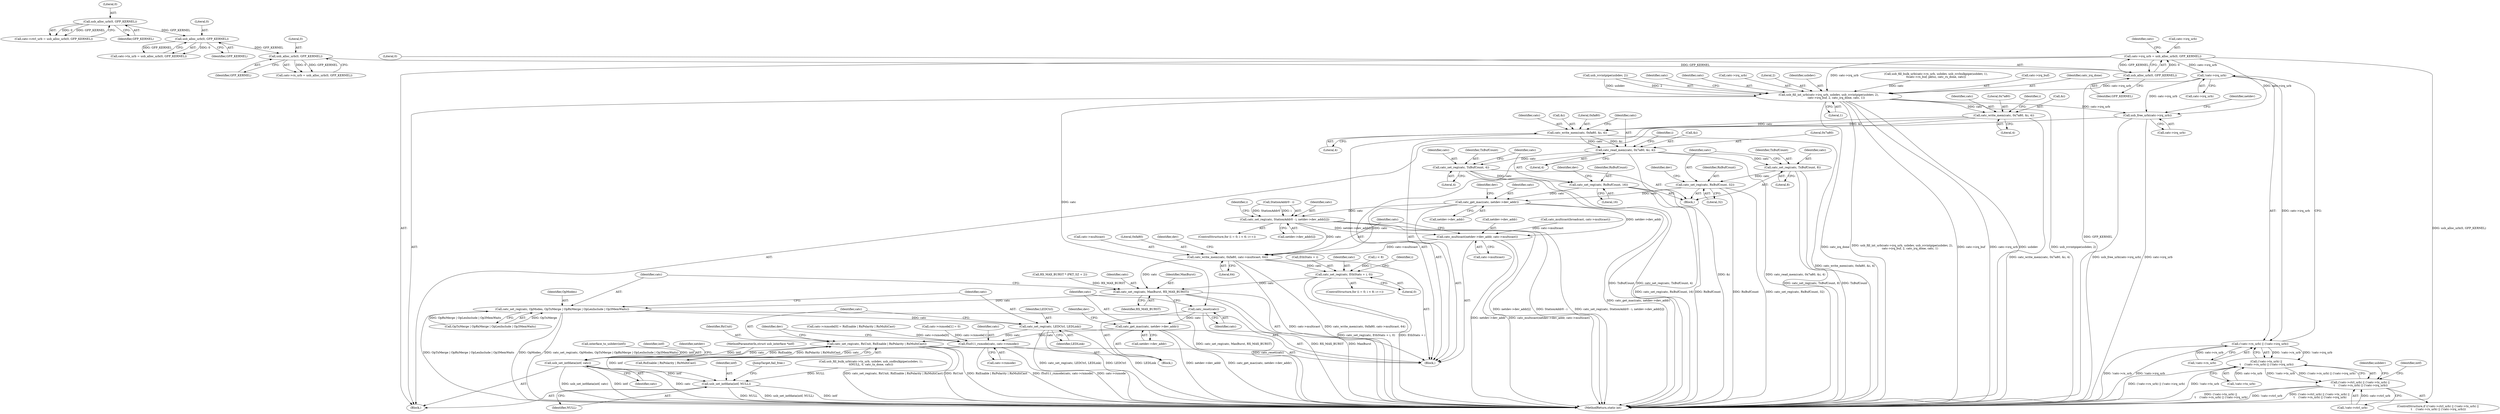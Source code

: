 digraph "0_linux_2d6a0e9de03ee658a9adc3bfb2f0ca55dff1e478@pointer" {
"1000258" [label="(Call,!catc->irq_urb)"];
"1000235" [label="(Call,catc->irq_urb = usb_alloc_urb(0, GFP_KERNEL))"];
"1000239" [label="(Call,usb_alloc_urb(0, GFP_KERNEL))"];
"1000232" [label="(Call,usb_alloc_urb(0, GFP_KERNEL))"];
"1000225" [label="(Call,usb_alloc_urb(0, GFP_KERNEL))"];
"1000218" [label="(Call,usb_alloc_urb(0, GFP_KERNEL))"];
"1000253" [label="(Call,(!catc->rx_urb) || (!catc->irq_urb))"];
"1000248" [label="(Call,(!catc->tx_urb) || \n\t    (!catc->rx_urb) || (!catc->irq_urb))"];
"1000243" [label="(Call,(!catc->ctrl_urb) || (!catc->tx_urb) || \n\t    (!catc->rx_urb) || (!catc->irq_urb))"];
"1000369" [label="(Call,usb_fill_int_urb(catc->irq_urb, usbdev, usb_rcvintpipe(usbdev, 2),\n                 catc->irq_buf, 2, catc_irq_done, catc, 1))"];
"1000396" [label="(Call,catc_write_mem(catc, 0x7a80, &i, 4))"];
"1000405" [label="(Call,catc_write_mem(catc, 0xfa80, &i, 4))"];
"1000411" [label="(Call,catc_read_mem(catc, 0x7a80, &i, 4))"];
"1000421" [label="(Call,catc_set_reg(catc, TxBufCount, 8))"];
"1000425" [label="(Call,catc_set_reg(catc, RxBufCount, 32))"];
"1000456" [label="(Call,catc_get_mac(catc, netdev->dev_addr))"];
"1000473" [label="(Call,catc_set_reg(catc, StationAddr0 - i, netdev->dev_addr[i]))"];
"1000493" [label="(Call,catc_multicast(netdev->dev_addr, catc->multicast))"];
"1000500" [label="(Call,catc_write_mem(catc, 0xfa80, catc->multicast, 64))"];
"1000519" [label="(Call,catc_set_reg(catc, EthStats + i, 0))"];
"1000533" [label="(Call,catc_set_reg(catc, MaxBurst, RX_MAX_BURST))"];
"1000537" [label="(Call,catc_set_reg(catc, OpModes, OpTxMerge | OpRxMerge | OpLenInclude | Op3MemWaits))"];
"1000547" [label="(Call,catc_set_reg(catc, LEDCtrl, LEDLink))"];
"1000551" [label="(Call,catc_set_reg(catc, RxUnit, RxEnable | RxPolarity | RxMultiCast))"];
"1000600" [label="(Call,usb_set_intfdata(intf, catc))"];
"1000619" [label="(Call,usb_set_intfdata(intf, NULL))"];
"1000441" [label="(Call,catc_set_reg(catc, TxBufCount, 4))"];
"1000445" [label="(Call,catc_set_reg(catc, RxBufCount, 16))"];
"1000564" [label="(Call,catc_reset(catc))"];
"1000566" [label="(Call,catc_get_mac(catc, netdev->dev_addr))"];
"1000592" [label="(Call,f5u011_rxmode(catc, catc->rxmode))"];
"1000635" [label="(Call,usb_free_urb(catc->irq_urb))"];
"1000441" [label="(Call,catc_set_reg(catc, TxBufCount, 4))"];
"1000219" [label="(Literal,0)"];
"1000457" [label="(Identifier,catc)"];
"1000253" [label="(Call,(!catc->rx_urb) || (!catc->irq_urb))"];
"1000389" [label="(Block,)"];
"1000246" [label="(Identifier,catc)"];
"1000520" [label="(Identifier,catc)"];
"1000243" [label="(Call,(!catc->ctrl_urb) || (!catc->tx_urb) || \n\t    (!catc->rx_urb) || (!catc->irq_urb))"];
"1000585" [label="(Call,catc->rxmode[1] = 0)"];
"1000538" [label="(Identifier,catc)"];
"1000325" [label="(Call,RX_MAX_BURST * (PKT_SZ + 2))"];
"1000524" [label="(Literal,0)"];
"1000422" [label="(Identifier,catc)"];
"1000418" [label="(Identifier,i)"];
"1000533" [label="(Call,catc_set_reg(catc, MaxBurst, RX_MAX_BURST))"];
"1000427" [label="(Identifier,RxBufCount)"];
"1000514" [label="(Call,i < 8)"];
"1000448" [label="(Literal,16)"];
"1000497" [label="(Call,catc->multicast)"];
"1000458" [label="(Call,netdev->dev_addr)"];
"1000444" [label="(Literal,4)"];
"1000551" [label="(Call,catc_set_reg(catc, RxUnit, RxEnable | RxPolarity | RxMultiCast))"];
"1000225" [label="(Call,usb_alloc_urb(0, GFP_KERNEL))"];
"1000493" [label="(Call,catc_multicast(netdev->dev_addr, catc->multicast))"];
"1000343" [label="(Call,usb_fill_bulk_urb(catc->tx_urb, usbdev, usb_sndbulkpipe(usbdev, 1),\n\t\tNULL, 0, catc_tx_done, catc))"];
"1000397" [label="(Identifier,catc)"];
"1000501" [label="(Identifier,catc)"];
"1000643" [label="(MethodReturn,static int)"];
"1000635" [label="(Call,usb_free_urb(catc->irq_urb))"];
"1000567" [label="(Identifier,catc)"];
"1000601" [label="(Identifier,intf)"];
"1000604" [label="(Identifier,netdev)"];
"1000500" [label="(Call,catc_write_mem(catc, 0xfa80, catc->multicast, 64))"];
"1000369" [label="(Call,usb_fill_int_urb(catc->irq_urb, usbdev, usb_rcvintpipe(usbdev, 2),\n                 catc->irq_buf, 2, catc_irq_done, catc, 1))"];
"1000534" [label="(Identifier,catc)"];
"1000381" [label="(Identifier,catc_irq_done)"];
"1000374" [label="(Call,usb_rcvintpipe(usbdev, 2))"];
"1000235" [label="(Call,catc->irq_urb = usb_alloc_urb(0, GFP_KERNEL))"];
"1000387" [label="(Identifier,catc)"];
"1000554" [label="(Call,RxEnable | RxPolarity | RxMultiCast)"];
"1000518" [label="(Identifier,i)"];
"1000398" [label="(Literal,0x7a80)"];
"1000401" [label="(Literal,4)"];
"1000568" [label="(Call,netdev->dev_addr)"];
"1000115" [label="(Call,interface_to_usbdev(intf))"];
"1000450" [label="(Identifier,dev)"];
"1000226" [label="(Literal,0)"];
"1000280" [label="(Identifier,usbdev)"];
"1000536" [label="(Identifier,RX_MAX_BURST)"];
"1000382" [label="(Identifier,catc)"];
"1000248" [label="(Call,(!catc->tx_urb) || \n\t    (!catc->rx_urb) || (!catc->irq_urb))"];
"1000370" [label="(Call,catc->irq_urb)"];
"1000549" [label="(Identifier,LEDCtrl)"];
"1000547" [label="(Call,catc_set_reg(catc, LEDCtrl, LEDLink))"];
"1000472" [label="(Identifier,i)"];
"1000428" [label="(Literal,32)"];
"1000416" [label="(Literal,4)"];
"1000259" [label="(Call,catc->irq_urb)"];
"1000445" [label="(Call,catc_set_reg(catc, RxBufCount, 16))"];
"1000214" [label="(Call,catc->ctrl_urb = usb_alloc_urb(0, GFP_KERNEL))"];
"1000464" [label="(ControlStructure,for (i = 0; i < 6; i++))"];
"1000572" [label="(Identifier,dev)"];
"1000232" [label="(Call,usb_alloc_urb(0, GFP_KERNEL))"];
"1000594" [label="(Call,catc->rxmode)"];
"1000426" [label="(Identifier,catc)"];
"1000473" [label="(Call,catc_set_reg(catc, StationAddr0 - i, netdev->dev_addr[i]))"];
"1000494" [label="(Call,netdev->dev_addr)"];
"1000254" [label="(Call,!catc->rx_urb)"];
"1000552" [label="(Identifier,catc)"];
"1000519" [label="(Call,catc_set_reg(catc, EthStats + i, 0))"];
"1000598" [label="(Identifier,dev)"];
"1000412" [label="(Identifier,catc)"];
"1000537" [label="(Call,catc_set_reg(catc, OpModes, OpTxMerge | OpRxMerge | OpLenInclude | Op3MemWaits))"];
"1000244" [label="(Call,!catc->ctrl_urb)"];
"1000423" [label="(Identifier,TxBufCount)"];
"1000419" [label="(Block,)"];
"1000266" [label="(Identifier,intf)"];
"1000550" [label="(Identifier,LEDLink)"];
"1000540" [label="(Call,OpTxMerge | OpRxMerge | OpLenInclude | Op3MemWaits)"];
"1000380" [label="(Literal,2)"];
"1000240" [label="(Literal,0)"];
"1000414" [label="(Call,&i)"];
"1000503" [label="(Call,catc->multicast)"];
"1000446" [label="(Identifier,catc)"];
"1000539" [label="(Identifier,OpModes)"];
"1000242" [label="(ControlStructure,if ((!catc->ctrl_urb) || (!catc->tx_urb) || \n\t    (!catc->rx_urb) || (!catc->irq_urb)))"];
"1000456" [label="(Call,catc_get_mac(catc, netdev->dev_addr))"];
"1000475" [label="(Call,StationAddr0 - i)"];
"1000373" [label="(Identifier,usbdev)"];
"1000355" [label="(Call,usb_fill_bulk_urb(catc->rx_urb, usbdev, usb_rcvbulkpipe(usbdev, 1),\n\t\tcatc->rx_buf, pktsz, catc_rx_done, catc))"];
"1000474" [label="(Identifier,catc)"];
"1000560" [label="(Block,)"];
"1000430" [label="(Identifier,dev)"];
"1000227" [label="(Identifier,GFP_KERNEL)"];
"1000506" [label="(Literal,64)"];
"1000592" [label="(Call,f5u011_rxmode(catc, catc->rxmode))"];
"1000425" [label="(Call,catc_set_reg(catc, RxBufCount, 32))"];
"1000535" [label="(Identifier,MaxBurst)"];
"1000377" [label="(Call,catc->irq_buf)"];
"1000396" [label="(Call,catc_write_mem(catc, 0x7a80, &i, 4))"];
"1000239" [label="(Call,usb_alloc_urb(0, GFP_KERNEL))"];
"1000622" [label="(JumpTarget,fail_free:)"];
"1000221" [label="(Call,catc->tx_urb = usb_alloc_urb(0, GFP_KERNEL))"];
"1000553" [label="(Identifier,RxUnit)"];
"1000502" [label="(Literal,0xfa80)"];
"1000424" [label="(Literal,8)"];
"1000403" [label="(Identifier,i)"];
"1000443" [label="(Identifier,TxBufCount)"];
"1000218" [label="(Call,usb_alloc_urb(0, GFP_KERNEL))"];
"1000406" [label="(Identifier,catc)"];
"1000478" [label="(Call,netdev->dev_addr[i])"];
"1000510" [label="(ControlStructure,for (i = 0; i < 8; i++))"];
"1000447" [label="(Identifier,RxBufCount)"];
"1000636" [label="(Call,catc->irq_urb)"];
"1000408" [label="(Call,&i)"];
"1000619" [label="(Call,usb_set_intfdata(intf, NULL))"];
"1000462" [label="(Identifier,dev)"];
"1000258" [label="(Call,!catc->irq_urb)"];
"1000488" [label="(Call,catc_multicast(broadcast, catc->multicast))"];
"1000566" [label="(Call,catc_get_mac(catc, netdev->dev_addr))"];
"1000399" [label="(Call,&i)"];
"1000548" [label="(Identifier,catc)"];
"1000413" [label="(Literal,0x7a80)"];
"1000104" [label="(Block,)"];
"1000411" [label="(Call,catc_read_mem(catc, 0x7a80, &i, 4))"];
"1000602" [label="(Identifier,catc)"];
"1000102" [label="(MethodParameterIn,struct usb_interface *intf)"];
"1000620" [label="(Identifier,intf)"];
"1000241" [label="(Identifier,GFP_KERNEL)"];
"1000220" [label="(Identifier,GFP_KERNEL)"];
"1000564" [label="(Call,catc_reset(catc))"];
"1000565" [label="(Identifier,catc)"];
"1000521" [label="(Call,EthStats + i)"];
"1000593" [label="(Identifier,catc)"];
"1000442" [label="(Identifier,catc)"];
"1000574" [label="(Call,catc->rxmode[0] = RxEnable | RxPolarity | RxMultiCast)"];
"1000410" [label="(Literal,4)"];
"1000236" [label="(Call,catc->irq_urb)"];
"1000407" [label="(Literal,0xfa80)"];
"1000233" [label="(Literal,0)"];
"1000383" [label="(Literal,1)"];
"1000621" [label="(Identifier,NULL)"];
"1000228" [label="(Call,catc->rx_urb = usb_alloc_urb(0, GFP_KERNEL))"];
"1000421" [label="(Call,catc_set_reg(catc, TxBufCount, 8))"];
"1000405" [label="(Call,catc_write_mem(catc, 0xfa80, &i, 4))"];
"1000640" [label="(Identifier,netdev)"];
"1000234" [label="(Identifier,GFP_KERNEL)"];
"1000508" [label="(Identifier,dev)"];
"1000600" [label="(Call,usb_set_intfdata(intf, catc))"];
"1000249" [label="(Call,!catc->tx_urb)"];
"1000258" -> "1000253"  [label="AST: "];
"1000258" -> "1000259"  [label="CFG: "];
"1000259" -> "1000258"  [label="AST: "];
"1000253" -> "1000258"  [label="CFG: "];
"1000258" -> "1000253"  [label="DDG: catc->irq_urb"];
"1000235" -> "1000258"  [label="DDG: catc->irq_urb"];
"1000258" -> "1000369"  [label="DDG: catc->irq_urb"];
"1000258" -> "1000635"  [label="DDG: catc->irq_urb"];
"1000235" -> "1000104"  [label="AST: "];
"1000235" -> "1000239"  [label="CFG: "];
"1000236" -> "1000235"  [label="AST: "];
"1000239" -> "1000235"  [label="AST: "];
"1000246" -> "1000235"  [label="CFG: "];
"1000235" -> "1000643"  [label="DDG: usb_alloc_urb(0, GFP_KERNEL)"];
"1000239" -> "1000235"  [label="DDG: 0"];
"1000239" -> "1000235"  [label="DDG: GFP_KERNEL"];
"1000235" -> "1000369"  [label="DDG: catc->irq_urb"];
"1000235" -> "1000635"  [label="DDG: catc->irq_urb"];
"1000239" -> "1000241"  [label="CFG: "];
"1000240" -> "1000239"  [label="AST: "];
"1000241" -> "1000239"  [label="AST: "];
"1000239" -> "1000643"  [label="DDG: GFP_KERNEL"];
"1000232" -> "1000239"  [label="DDG: GFP_KERNEL"];
"1000232" -> "1000228"  [label="AST: "];
"1000232" -> "1000234"  [label="CFG: "];
"1000233" -> "1000232"  [label="AST: "];
"1000234" -> "1000232"  [label="AST: "];
"1000228" -> "1000232"  [label="CFG: "];
"1000232" -> "1000228"  [label="DDG: 0"];
"1000232" -> "1000228"  [label="DDG: GFP_KERNEL"];
"1000225" -> "1000232"  [label="DDG: GFP_KERNEL"];
"1000225" -> "1000221"  [label="AST: "];
"1000225" -> "1000227"  [label="CFG: "];
"1000226" -> "1000225"  [label="AST: "];
"1000227" -> "1000225"  [label="AST: "];
"1000221" -> "1000225"  [label="CFG: "];
"1000225" -> "1000221"  [label="DDG: 0"];
"1000225" -> "1000221"  [label="DDG: GFP_KERNEL"];
"1000218" -> "1000225"  [label="DDG: GFP_KERNEL"];
"1000218" -> "1000214"  [label="AST: "];
"1000218" -> "1000220"  [label="CFG: "];
"1000219" -> "1000218"  [label="AST: "];
"1000220" -> "1000218"  [label="AST: "];
"1000214" -> "1000218"  [label="CFG: "];
"1000218" -> "1000214"  [label="DDG: 0"];
"1000218" -> "1000214"  [label="DDG: GFP_KERNEL"];
"1000253" -> "1000248"  [label="AST: "];
"1000253" -> "1000254"  [label="CFG: "];
"1000254" -> "1000253"  [label="AST: "];
"1000248" -> "1000253"  [label="CFG: "];
"1000253" -> "1000643"  [label="DDG: !catc->rx_urb"];
"1000253" -> "1000643"  [label="DDG: !catc->irq_urb"];
"1000253" -> "1000248"  [label="DDG: !catc->rx_urb"];
"1000253" -> "1000248"  [label="DDG: !catc->irq_urb"];
"1000254" -> "1000253"  [label="DDG: catc->rx_urb"];
"1000248" -> "1000243"  [label="AST: "];
"1000248" -> "1000249"  [label="CFG: "];
"1000249" -> "1000248"  [label="AST: "];
"1000243" -> "1000248"  [label="CFG: "];
"1000248" -> "1000643"  [label="DDG: (!catc->rx_urb) || (!catc->irq_urb)"];
"1000248" -> "1000643"  [label="DDG: !catc->tx_urb"];
"1000248" -> "1000243"  [label="DDG: !catc->tx_urb"];
"1000248" -> "1000243"  [label="DDG: (!catc->rx_urb) || (!catc->irq_urb)"];
"1000249" -> "1000248"  [label="DDG: catc->tx_urb"];
"1000243" -> "1000242"  [label="AST: "];
"1000243" -> "1000244"  [label="CFG: "];
"1000244" -> "1000243"  [label="AST: "];
"1000266" -> "1000243"  [label="CFG: "];
"1000280" -> "1000243"  [label="CFG: "];
"1000243" -> "1000643"  [label="DDG: (!catc->tx_urb) || \n\t    (!catc->rx_urb) || (!catc->irq_urb)"];
"1000243" -> "1000643"  [label="DDG: !catc->ctrl_urb"];
"1000243" -> "1000643"  [label="DDG: (!catc->ctrl_urb) || (!catc->tx_urb) || \n\t    (!catc->rx_urb) || (!catc->irq_urb)"];
"1000244" -> "1000243"  [label="DDG: catc->ctrl_urb"];
"1000369" -> "1000104"  [label="AST: "];
"1000369" -> "1000383"  [label="CFG: "];
"1000370" -> "1000369"  [label="AST: "];
"1000373" -> "1000369"  [label="AST: "];
"1000374" -> "1000369"  [label="AST: "];
"1000377" -> "1000369"  [label="AST: "];
"1000380" -> "1000369"  [label="AST: "];
"1000381" -> "1000369"  [label="AST: "];
"1000382" -> "1000369"  [label="AST: "];
"1000383" -> "1000369"  [label="AST: "];
"1000387" -> "1000369"  [label="CFG: "];
"1000369" -> "1000643"  [label="DDG: usb_fill_int_urb(catc->irq_urb, usbdev, usb_rcvintpipe(usbdev, 2),\n                 catc->irq_buf, 2, catc_irq_done, catc, 1)"];
"1000369" -> "1000643"  [label="DDG: catc->irq_buf"];
"1000369" -> "1000643"  [label="DDG: catc->irq_urb"];
"1000369" -> "1000643"  [label="DDG: usbdev"];
"1000369" -> "1000643"  [label="DDG: usb_rcvintpipe(usbdev, 2)"];
"1000369" -> "1000643"  [label="DDG: catc_irq_done"];
"1000374" -> "1000369"  [label="DDG: usbdev"];
"1000374" -> "1000369"  [label="DDG: 2"];
"1000355" -> "1000369"  [label="DDG: catc"];
"1000369" -> "1000396"  [label="DDG: catc"];
"1000369" -> "1000564"  [label="DDG: catc"];
"1000369" -> "1000635"  [label="DDG: catc->irq_urb"];
"1000396" -> "1000389"  [label="AST: "];
"1000396" -> "1000401"  [label="CFG: "];
"1000397" -> "1000396"  [label="AST: "];
"1000398" -> "1000396"  [label="AST: "];
"1000399" -> "1000396"  [label="AST: "];
"1000401" -> "1000396"  [label="AST: "];
"1000403" -> "1000396"  [label="CFG: "];
"1000396" -> "1000643"  [label="DDG: catc_write_mem(catc, 0x7a80, &i, 4)"];
"1000396" -> "1000405"  [label="DDG: catc"];
"1000396" -> "1000405"  [label="DDG: &i"];
"1000405" -> "1000389"  [label="AST: "];
"1000405" -> "1000410"  [label="CFG: "];
"1000406" -> "1000405"  [label="AST: "];
"1000407" -> "1000405"  [label="AST: "];
"1000408" -> "1000405"  [label="AST: "];
"1000410" -> "1000405"  [label="AST: "];
"1000412" -> "1000405"  [label="CFG: "];
"1000405" -> "1000643"  [label="DDG: catc_write_mem(catc, 0xfa80, &i, 4)"];
"1000405" -> "1000411"  [label="DDG: catc"];
"1000405" -> "1000411"  [label="DDG: &i"];
"1000411" -> "1000389"  [label="AST: "];
"1000411" -> "1000416"  [label="CFG: "];
"1000412" -> "1000411"  [label="AST: "];
"1000413" -> "1000411"  [label="AST: "];
"1000414" -> "1000411"  [label="AST: "];
"1000416" -> "1000411"  [label="AST: "];
"1000418" -> "1000411"  [label="CFG: "];
"1000411" -> "1000643"  [label="DDG: catc_read_mem(catc, 0x7a80, &i, 4)"];
"1000411" -> "1000643"  [label="DDG: &i"];
"1000411" -> "1000421"  [label="DDG: catc"];
"1000411" -> "1000441"  [label="DDG: catc"];
"1000421" -> "1000419"  [label="AST: "];
"1000421" -> "1000424"  [label="CFG: "];
"1000422" -> "1000421"  [label="AST: "];
"1000423" -> "1000421"  [label="AST: "];
"1000424" -> "1000421"  [label="AST: "];
"1000426" -> "1000421"  [label="CFG: "];
"1000421" -> "1000643"  [label="DDG: TxBufCount"];
"1000421" -> "1000643"  [label="DDG: catc_set_reg(catc, TxBufCount, 8)"];
"1000421" -> "1000425"  [label="DDG: catc"];
"1000425" -> "1000419"  [label="AST: "];
"1000425" -> "1000428"  [label="CFG: "];
"1000426" -> "1000425"  [label="AST: "];
"1000427" -> "1000425"  [label="AST: "];
"1000428" -> "1000425"  [label="AST: "];
"1000430" -> "1000425"  [label="CFG: "];
"1000425" -> "1000643"  [label="DDG: RxBufCount"];
"1000425" -> "1000643"  [label="DDG: catc_set_reg(catc, RxBufCount, 32)"];
"1000425" -> "1000456"  [label="DDG: catc"];
"1000456" -> "1000389"  [label="AST: "];
"1000456" -> "1000458"  [label="CFG: "];
"1000457" -> "1000456"  [label="AST: "];
"1000458" -> "1000456"  [label="AST: "];
"1000462" -> "1000456"  [label="CFG: "];
"1000456" -> "1000643"  [label="DDG: catc_get_mac(catc, netdev->dev_addr)"];
"1000445" -> "1000456"  [label="DDG: catc"];
"1000456" -> "1000473"  [label="DDG: catc"];
"1000456" -> "1000493"  [label="DDG: netdev->dev_addr"];
"1000456" -> "1000500"  [label="DDG: catc"];
"1000473" -> "1000464"  [label="AST: "];
"1000473" -> "1000478"  [label="CFG: "];
"1000474" -> "1000473"  [label="AST: "];
"1000475" -> "1000473"  [label="AST: "];
"1000478" -> "1000473"  [label="AST: "];
"1000472" -> "1000473"  [label="CFG: "];
"1000473" -> "1000643"  [label="DDG: StationAddr0 - i"];
"1000473" -> "1000643"  [label="DDG: catc_set_reg(catc, StationAddr0 - i, netdev->dev_addr[i])"];
"1000473" -> "1000643"  [label="DDG: netdev->dev_addr[i]"];
"1000475" -> "1000473"  [label="DDG: StationAddr0"];
"1000475" -> "1000473"  [label="DDG: i"];
"1000473" -> "1000493"  [label="DDG: netdev->dev_addr[i]"];
"1000473" -> "1000500"  [label="DDG: catc"];
"1000493" -> "1000389"  [label="AST: "];
"1000493" -> "1000497"  [label="CFG: "];
"1000494" -> "1000493"  [label="AST: "];
"1000497" -> "1000493"  [label="AST: "];
"1000501" -> "1000493"  [label="CFG: "];
"1000493" -> "1000643"  [label="DDG: netdev->dev_addr"];
"1000493" -> "1000643"  [label="DDG: catc_multicast(netdev->dev_addr, catc->multicast)"];
"1000488" -> "1000493"  [label="DDG: catc->multicast"];
"1000493" -> "1000500"  [label="DDG: catc->multicast"];
"1000500" -> "1000389"  [label="AST: "];
"1000500" -> "1000506"  [label="CFG: "];
"1000501" -> "1000500"  [label="AST: "];
"1000502" -> "1000500"  [label="AST: "];
"1000503" -> "1000500"  [label="AST: "];
"1000506" -> "1000500"  [label="AST: "];
"1000508" -> "1000500"  [label="CFG: "];
"1000500" -> "1000643"  [label="DDG: catc->multicast"];
"1000500" -> "1000643"  [label="DDG: catc_write_mem(catc, 0xfa80, catc->multicast, 64)"];
"1000500" -> "1000519"  [label="DDG: catc"];
"1000500" -> "1000533"  [label="DDG: catc"];
"1000519" -> "1000510"  [label="AST: "];
"1000519" -> "1000524"  [label="CFG: "];
"1000520" -> "1000519"  [label="AST: "];
"1000521" -> "1000519"  [label="AST: "];
"1000524" -> "1000519"  [label="AST: "];
"1000518" -> "1000519"  [label="CFG: "];
"1000519" -> "1000643"  [label="DDG: catc_set_reg(catc, EthStats + i, 0)"];
"1000519" -> "1000643"  [label="DDG: EthStats + i"];
"1000514" -> "1000519"  [label="DDG: i"];
"1000519" -> "1000533"  [label="DDG: catc"];
"1000533" -> "1000389"  [label="AST: "];
"1000533" -> "1000536"  [label="CFG: "];
"1000534" -> "1000533"  [label="AST: "];
"1000535" -> "1000533"  [label="AST: "];
"1000536" -> "1000533"  [label="AST: "];
"1000538" -> "1000533"  [label="CFG: "];
"1000533" -> "1000643"  [label="DDG: catc_set_reg(catc, MaxBurst, RX_MAX_BURST)"];
"1000533" -> "1000643"  [label="DDG: RX_MAX_BURST"];
"1000533" -> "1000643"  [label="DDG: MaxBurst"];
"1000325" -> "1000533"  [label="DDG: RX_MAX_BURST"];
"1000533" -> "1000537"  [label="DDG: catc"];
"1000537" -> "1000389"  [label="AST: "];
"1000537" -> "1000540"  [label="CFG: "];
"1000538" -> "1000537"  [label="AST: "];
"1000539" -> "1000537"  [label="AST: "];
"1000540" -> "1000537"  [label="AST: "];
"1000548" -> "1000537"  [label="CFG: "];
"1000537" -> "1000643"  [label="DDG: OpTxMerge | OpRxMerge | OpLenInclude | Op3MemWaits"];
"1000537" -> "1000643"  [label="DDG: OpModes"];
"1000537" -> "1000643"  [label="DDG: catc_set_reg(catc, OpModes, OpTxMerge | OpRxMerge | OpLenInclude | Op3MemWaits)"];
"1000540" -> "1000537"  [label="DDG: OpTxMerge"];
"1000540" -> "1000537"  [label="DDG: OpRxMerge | OpLenInclude | Op3MemWaits"];
"1000537" -> "1000547"  [label="DDG: catc"];
"1000547" -> "1000389"  [label="AST: "];
"1000547" -> "1000550"  [label="CFG: "];
"1000548" -> "1000547"  [label="AST: "];
"1000549" -> "1000547"  [label="AST: "];
"1000550" -> "1000547"  [label="AST: "];
"1000552" -> "1000547"  [label="CFG: "];
"1000547" -> "1000643"  [label="DDG: LEDLink"];
"1000547" -> "1000643"  [label="DDG: catc_set_reg(catc, LEDCtrl, LEDLink)"];
"1000547" -> "1000643"  [label="DDG: LEDCtrl"];
"1000547" -> "1000551"  [label="DDG: catc"];
"1000551" -> "1000389"  [label="AST: "];
"1000551" -> "1000554"  [label="CFG: "];
"1000552" -> "1000551"  [label="AST: "];
"1000553" -> "1000551"  [label="AST: "];
"1000554" -> "1000551"  [label="AST: "];
"1000598" -> "1000551"  [label="CFG: "];
"1000551" -> "1000643"  [label="DDG: RxUnit"];
"1000551" -> "1000643"  [label="DDG: RxEnable | RxPolarity | RxMultiCast"];
"1000551" -> "1000643"  [label="DDG: catc_set_reg(catc, RxUnit, RxEnable | RxPolarity | RxMultiCast)"];
"1000554" -> "1000551"  [label="DDG: RxEnable"];
"1000554" -> "1000551"  [label="DDG: RxPolarity | RxMultiCast"];
"1000551" -> "1000600"  [label="DDG: catc"];
"1000600" -> "1000104"  [label="AST: "];
"1000600" -> "1000602"  [label="CFG: "];
"1000601" -> "1000600"  [label="AST: "];
"1000602" -> "1000600"  [label="AST: "];
"1000604" -> "1000600"  [label="CFG: "];
"1000600" -> "1000643"  [label="DDG: catc"];
"1000600" -> "1000643"  [label="DDG: usb_set_intfdata(intf, catc)"];
"1000600" -> "1000643"  [label="DDG: intf"];
"1000115" -> "1000600"  [label="DDG: intf"];
"1000102" -> "1000600"  [label="DDG: intf"];
"1000592" -> "1000600"  [label="DDG: catc"];
"1000600" -> "1000619"  [label="DDG: intf"];
"1000619" -> "1000104"  [label="AST: "];
"1000619" -> "1000621"  [label="CFG: "];
"1000620" -> "1000619"  [label="AST: "];
"1000621" -> "1000619"  [label="AST: "];
"1000622" -> "1000619"  [label="CFG: "];
"1000619" -> "1000643"  [label="DDG: NULL"];
"1000619" -> "1000643"  [label="DDG: usb_set_intfdata(intf, NULL)"];
"1000619" -> "1000643"  [label="DDG: intf"];
"1000102" -> "1000619"  [label="DDG: intf"];
"1000343" -> "1000619"  [label="DDG: NULL"];
"1000441" -> "1000419"  [label="AST: "];
"1000441" -> "1000444"  [label="CFG: "];
"1000442" -> "1000441"  [label="AST: "];
"1000443" -> "1000441"  [label="AST: "];
"1000444" -> "1000441"  [label="AST: "];
"1000446" -> "1000441"  [label="CFG: "];
"1000441" -> "1000643"  [label="DDG: TxBufCount"];
"1000441" -> "1000643"  [label="DDG: catc_set_reg(catc, TxBufCount, 4)"];
"1000441" -> "1000445"  [label="DDG: catc"];
"1000445" -> "1000419"  [label="AST: "];
"1000445" -> "1000448"  [label="CFG: "];
"1000446" -> "1000445"  [label="AST: "];
"1000447" -> "1000445"  [label="AST: "];
"1000448" -> "1000445"  [label="AST: "];
"1000450" -> "1000445"  [label="CFG: "];
"1000445" -> "1000643"  [label="DDG: RxBufCount"];
"1000445" -> "1000643"  [label="DDG: catc_set_reg(catc, RxBufCount, 16)"];
"1000564" -> "1000560"  [label="AST: "];
"1000564" -> "1000565"  [label="CFG: "];
"1000565" -> "1000564"  [label="AST: "];
"1000567" -> "1000564"  [label="CFG: "];
"1000564" -> "1000643"  [label="DDG: catc_reset(catc)"];
"1000564" -> "1000566"  [label="DDG: catc"];
"1000566" -> "1000560"  [label="AST: "];
"1000566" -> "1000568"  [label="CFG: "];
"1000567" -> "1000566"  [label="AST: "];
"1000568" -> "1000566"  [label="AST: "];
"1000572" -> "1000566"  [label="CFG: "];
"1000566" -> "1000643"  [label="DDG: netdev->dev_addr"];
"1000566" -> "1000643"  [label="DDG: catc_get_mac(catc, netdev->dev_addr)"];
"1000566" -> "1000592"  [label="DDG: catc"];
"1000592" -> "1000560"  [label="AST: "];
"1000592" -> "1000594"  [label="CFG: "];
"1000593" -> "1000592"  [label="AST: "];
"1000594" -> "1000592"  [label="AST: "];
"1000598" -> "1000592"  [label="CFG: "];
"1000592" -> "1000643"  [label="DDG: f5u011_rxmode(catc, catc->rxmode)"];
"1000592" -> "1000643"  [label="DDG: catc->rxmode"];
"1000574" -> "1000592"  [label="DDG: catc->rxmode[0]"];
"1000585" -> "1000592"  [label="DDG: catc->rxmode[1]"];
"1000635" -> "1000104"  [label="AST: "];
"1000635" -> "1000636"  [label="CFG: "];
"1000636" -> "1000635"  [label="AST: "];
"1000640" -> "1000635"  [label="CFG: "];
"1000635" -> "1000643"  [label="DDG: usb_free_urb(catc->irq_urb)"];
"1000635" -> "1000643"  [label="DDG: catc->irq_urb"];
}
